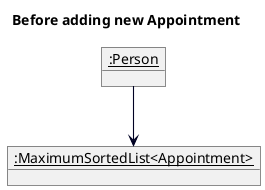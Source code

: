 @startuml
skinparam arrowThickness 1.1
skinparam arrowColor #000123
skinparam classBackgroundColor MODEL_COLOR
skinparam classAttributeIconSize 0
show fields

title Before adding new Appointment

object "__:Person__" as person {
}

object "__:MaximumSortedList<Appointment>__" as appointmentList {
}

person --> appointmentList

@enduml
